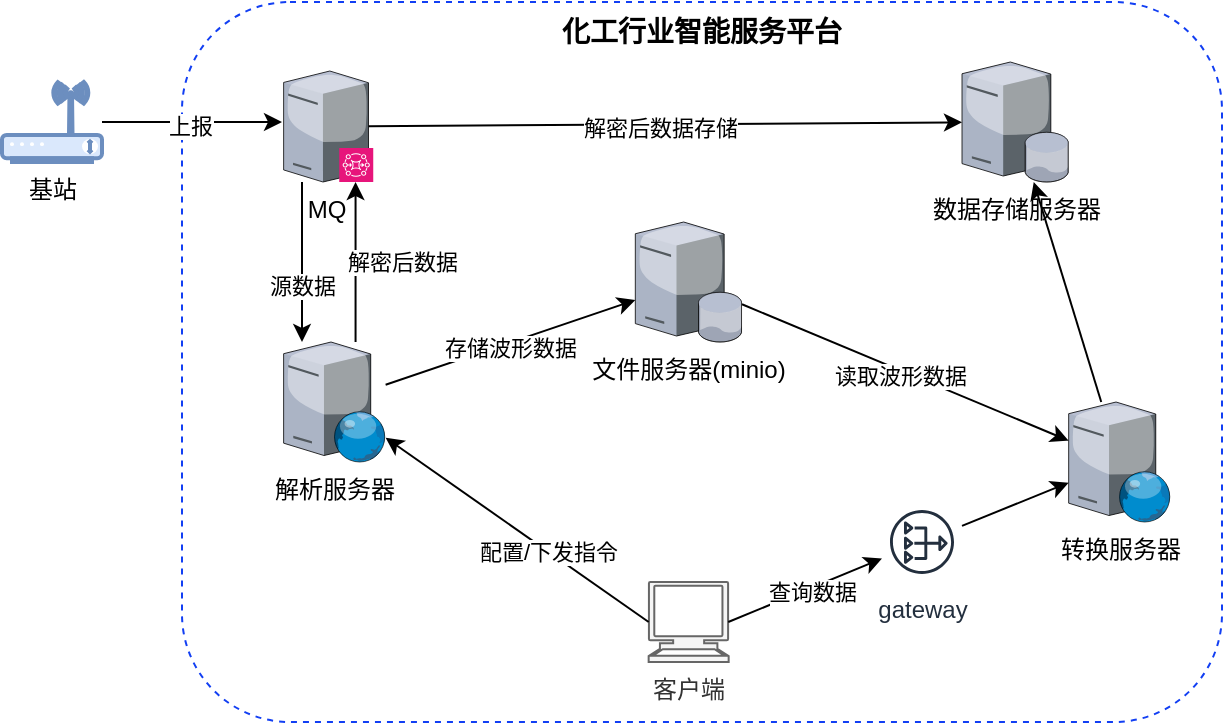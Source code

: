<mxfile version="24.7.10">
  <diagram id="a45cf8ec-cd66-6f27-3ac3-be6e809c9e4a" name="Page-1">
    <mxGraphModel dx="989" dy="514" grid="1" gridSize="10" guides="1" tooltips="1" connect="1" arrows="1" fold="1" page="1" pageScale="1" pageWidth="827" pageHeight="1169" background="none" math="0" shadow="0">
      <root>
        <mxCell id="0" />
        <mxCell id="1" parent="0" />
        <mxCell id="6WnOCgbHMjgOmCCpCp16-177" value="化工行业智能服务平台" style="rounded=1;whiteSpace=wrap;html=1;strokeColor=#123ff3;dashed=1;align=center;verticalAlign=top;fontSize=14;fontStyle=1" vertex="1" parent="1">
          <mxGeometry x="198" y="150" width="520" height="360" as="geometry" />
        </mxCell>
        <mxCell id="6WnOCgbHMjgOmCCpCp16-173" value="基站" style="verticalAlign=top;verticalLabelPosition=bottom;labelPosition=center;align=center;html=1;outlineConnect=0;gradientDirection=north;strokeWidth=2;shape=mxgraph.networks.wireless_modem;fillColor=#dae8fc;strokeColor=#6c8ebf;" vertex="1" parent="1">
          <mxGeometry x="108" y="190" width="50" height="40" as="geometry" />
        </mxCell>
        <mxCell id="6WnOCgbHMjgOmCCpCp16-180" value="MQ" style="verticalLabelPosition=bottom;sketch=0;aspect=fixed;html=1;verticalAlign=top;strokeColor=none;align=center;outlineConnect=0;shape=mxgraph.citrix.license_server;" vertex="1" parent="1">
          <mxGeometry x="248.81" y="184.5" width="42.44" height="55.5" as="geometry" />
        </mxCell>
        <mxCell id="6WnOCgbHMjgOmCCpCp16-175" value="" style="sketch=0;points=[[0,0,0],[0.25,0,0],[0.5,0,0],[0.75,0,0],[1,0,0],[0,1,0],[0.25,1,0],[0.5,1,0],[0.75,1,0],[1,1,0],[0,0.25,0],[0,0.5,0],[0,0.75,0],[1,0.25,0],[1,0.5,0],[1,0.75,0]];outlineConnect=0;fontColor=#232F3E;fillColor=#E7157B;strokeColor=#ffffff;dashed=0;verticalLabelPosition=bottom;verticalAlign=top;align=center;html=1;fontSize=12;fontStyle=0;aspect=fixed;shape=mxgraph.aws4.resourceIcon;resIcon=mxgraph.aws4.mq;movable=1;resizable=1;rotatable=1;deletable=1;editable=1;locked=0;connectable=1;" vertex="1" parent="1">
          <mxGeometry x="276.62" y="223" width="17" height="17" as="geometry" />
        </mxCell>
        <mxCell id="6WnOCgbHMjgOmCCpCp16-181" value="解析服务器" style="verticalLabelPosition=bottom;sketch=0;aspect=fixed;html=1;verticalAlign=top;strokeColor=none;align=center;outlineConnect=0;shape=mxgraph.citrix.web_server;" vertex="1" parent="1">
          <mxGeometry x="248.81" y="320" width="51" height="60" as="geometry" />
        </mxCell>
        <mxCell id="6WnOCgbHMjgOmCCpCp16-182" value="文件服务器(minio)" style="verticalLabelPosition=bottom;sketch=0;aspect=fixed;html=1;verticalAlign=top;strokeColor=none;align=center;outlineConnect=0;shape=mxgraph.citrix.database_server;" vertex="1" parent="1">
          <mxGeometry x="424.66" y="260" width="53.33" height="60" as="geometry" />
        </mxCell>
        <mxCell id="6WnOCgbHMjgOmCCpCp16-183" value="数据存储服务器" style="verticalLabelPosition=bottom;sketch=0;aspect=fixed;html=1;verticalAlign=top;strokeColor=none;align=center;outlineConnect=0;shape=mxgraph.citrix.database_server;" vertex="1" parent="1">
          <mxGeometry x="588" y="180" width="53.33" height="60" as="geometry" />
        </mxCell>
        <mxCell id="6WnOCgbHMjgOmCCpCp16-184" value="转换服务器" style="verticalLabelPosition=bottom;sketch=0;aspect=fixed;html=1;verticalAlign=top;strokeColor=none;align=center;outlineConnect=0;shape=mxgraph.citrix.web_server;" vertex="1" parent="1">
          <mxGeometry x="641.33" y="350" width="51" height="60" as="geometry" />
        </mxCell>
        <mxCell id="6WnOCgbHMjgOmCCpCp16-185" value="客户端" style="shape=mxgraph.signs.tech.computer;html=1;pointerEvents=1;fillColor=#f5f5f5;strokeColor=#666666;verticalLabelPosition=bottom;verticalAlign=top;align=center;fontColor=#333333;" vertex="1" parent="1">
          <mxGeometry x="431.33" y="440" width="40" height="40" as="geometry" />
        </mxCell>
        <mxCell id="6WnOCgbHMjgOmCCpCp16-186" value="" style="endArrow=classic;html=1;rounded=0;exitX=0;exitY=0.5;exitDx=0;exitDy=0;exitPerimeter=0;" edge="1" parent="1" source="6WnOCgbHMjgOmCCpCp16-185" target="6WnOCgbHMjgOmCCpCp16-181">
          <mxGeometry width="50" height="50" relative="1" as="geometry">
            <mxPoint x="248" y="340" as="sourcePoint" />
            <mxPoint x="298" y="290" as="targetPoint" />
          </mxGeometry>
        </mxCell>
        <mxCell id="6WnOCgbHMjgOmCCpCp16-188" value="配置/下发指令" style="edgeLabel;html=1;align=center;verticalAlign=middle;resizable=0;points=[];" vertex="1" connectable="0" parent="6WnOCgbHMjgOmCCpCp16-186">
          <mxGeometry x="-0.234" relative="1" as="geometry">
            <mxPoint as="offset" />
          </mxGeometry>
        </mxCell>
        <mxCell id="6WnOCgbHMjgOmCCpCp16-187" value="" style="endArrow=classic;html=1;rounded=0;exitX=0.995;exitY=0.5;exitDx=0;exitDy=0;exitPerimeter=0;" edge="1" parent="1" source="6WnOCgbHMjgOmCCpCp16-185" target="6WnOCgbHMjgOmCCpCp16-190">
          <mxGeometry width="50" height="50" relative="1" as="geometry">
            <mxPoint x="441" y="470" as="sourcePoint" />
            <mxPoint x="310" y="378" as="targetPoint" />
          </mxGeometry>
        </mxCell>
        <mxCell id="6WnOCgbHMjgOmCCpCp16-189" value="查询数据" style="edgeLabel;html=1;align=center;verticalAlign=middle;resizable=0;points=[];" vertex="1" connectable="0" parent="6WnOCgbHMjgOmCCpCp16-187">
          <mxGeometry x="0.058" y="-2" relative="1" as="geometry">
            <mxPoint as="offset" />
          </mxGeometry>
        </mxCell>
        <mxCell id="6WnOCgbHMjgOmCCpCp16-190" value="gateway" style="sketch=0;outlineConnect=0;fontColor=#232F3E;gradientColor=none;strokeColor=#232F3E;fillColor=#ffffff;dashed=0;verticalLabelPosition=bottom;verticalAlign=top;align=center;html=1;fontSize=12;fontStyle=0;aspect=fixed;shape=mxgraph.aws4.resourceIcon;resIcon=mxgraph.aws4.nat_gateway;" vertex="1" parent="1">
          <mxGeometry x="548" y="400" width="40" height="40" as="geometry" />
        </mxCell>
        <mxCell id="6WnOCgbHMjgOmCCpCp16-191" value="" style="endArrow=classic;html=1;rounded=0;" edge="1" parent="1" source="6WnOCgbHMjgOmCCpCp16-190" target="6WnOCgbHMjgOmCCpCp16-184">
          <mxGeometry width="50" height="50" relative="1" as="geometry">
            <mxPoint x="481" y="470" as="sourcePoint" />
            <mxPoint x="558" y="438" as="targetPoint" />
          </mxGeometry>
        </mxCell>
        <mxCell id="6WnOCgbHMjgOmCCpCp16-193" value="" style="endArrow=classic;html=1;rounded=0;" edge="1" parent="1" source="6WnOCgbHMjgOmCCpCp16-184" target="6WnOCgbHMjgOmCCpCp16-183">
          <mxGeometry width="50" height="50" relative="1" as="geometry">
            <mxPoint x="598" y="422" as="sourcePoint" />
            <mxPoint x="651" y="400" as="targetPoint" />
          </mxGeometry>
        </mxCell>
        <mxCell id="6WnOCgbHMjgOmCCpCp16-194" value="" style="endArrow=classic;html=1;rounded=0;" edge="1" parent="1" source="6WnOCgbHMjgOmCCpCp16-181" target="6WnOCgbHMjgOmCCpCp16-182">
          <mxGeometry width="50" height="50" relative="1" as="geometry">
            <mxPoint x="668" y="360" as="sourcePoint" />
            <mxPoint x="634" y="250" as="targetPoint" />
          </mxGeometry>
        </mxCell>
        <mxCell id="6WnOCgbHMjgOmCCpCp16-199" value="存储波形数据" style="edgeLabel;html=1;align=center;verticalAlign=middle;resizable=0;points=[];" vertex="1" connectable="0" parent="6WnOCgbHMjgOmCCpCp16-194">
          <mxGeometry x="-0.022" y="-2" relative="1" as="geometry">
            <mxPoint as="offset" />
          </mxGeometry>
        </mxCell>
        <mxCell id="6WnOCgbHMjgOmCCpCp16-195" value="" style="endArrow=classic;html=1;rounded=0;" edge="1" parent="1">
          <mxGeometry width="50" height="50" relative="1" as="geometry">
            <mxPoint x="258" y="240" as="sourcePoint" />
            <mxPoint x="258" y="320" as="targetPoint" />
          </mxGeometry>
        </mxCell>
        <mxCell id="6WnOCgbHMjgOmCCpCp16-197" value="源数据" style="edgeLabel;html=1;align=center;verticalAlign=middle;resizable=0;points=[];" vertex="1" connectable="0" parent="6WnOCgbHMjgOmCCpCp16-195">
          <mxGeometry x="0.288" relative="1" as="geometry">
            <mxPoint as="offset" />
          </mxGeometry>
        </mxCell>
        <mxCell id="6WnOCgbHMjgOmCCpCp16-196" value="" style="endArrow=classic;html=1;rounded=0;" edge="1" parent="1">
          <mxGeometry width="50" height="50" relative="1" as="geometry">
            <mxPoint x="284.78" y="320" as="sourcePoint" />
            <mxPoint x="284.78" y="240" as="targetPoint" />
          </mxGeometry>
        </mxCell>
        <mxCell id="6WnOCgbHMjgOmCCpCp16-198" value="解密后数据" style="edgeLabel;html=1;align=center;verticalAlign=middle;resizable=0;points=[];" vertex="1" connectable="0" parent="6WnOCgbHMjgOmCCpCp16-196">
          <mxGeometry x="-0.167" y="-3" relative="1" as="geometry">
            <mxPoint x="20" y="-7" as="offset" />
          </mxGeometry>
        </mxCell>
        <mxCell id="6WnOCgbHMjgOmCCpCp16-200" value="" style="endArrow=classic;html=1;rounded=0;" edge="1" parent="1" source="6WnOCgbHMjgOmCCpCp16-180" target="6WnOCgbHMjgOmCCpCp16-183">
          <mxGeometry width="50" height="50" relative="1" as="geometry">
            <mxPoint x="310" y="347" as="sourcePoint" />
            <mxPoint x="428" y="284" as="targetPoint" />
          </mxGeometry>
        </mxCell>
        <mxCell id="6WnOCgbHMjgOmCCpCp16-201" value="解密后数据存储" style="edgeLabel;html=1;align=center;verticalAlign=middle;resizable=0;points=[];" vertex="1" connectable="0" parent="6WnOCgbHMjgOmCCpCp16-200">
          <mxGeometry x="-0.022" y="-2" relative="1" as="geometry">
            <mxPoint as="offset" />
          </mxGeometry>
        </mxCell>
        <mxCell id="6WnOCgbHMjgOmCCpCp16-202" value="" style="endArrow=classic;html=1;rounded=0;" edge="1" parent="1" source="6WnOCgbHMjgOmCCpCp16-173">
          <mxGeometry width="50" height="50" relative="1" as="geometry">
            <mxPoint x="301" y="222" as="sourcePoint" />
            <mxPoint x="248" y="210" as="targetPoint" />
          </mxGeometry>
        </mxCell>
        <mxCell id="6WnOCgbHMjgOmCCpCp16-203" value="上报" style="edgeLabel;html=1;align=center;verticalAlign=middle;resizable=0;points=[];" vertex="1" connectable="0" parent="6WnOCgbHMjgOmCCpCp16-202">
          <mxGeometry x="-0.022" y="-2" relative="1" as="geometry">
            <mxPoint as="offset" />
          </mxGeometry>
        </mxCell>
        <mxCell id="6WnOCgbHMjgOmCCpCp16-204" value="" style="endArrow=classic;html=1;rounded=0;" edge="1" parent="1" source="6WnOCgbHMjgOmCCpCp16-182" target="6WnOCgbHMjgOmCCpCp16-184">
          <mxGeometry width="50" height="50" relative="1" as="geometry">
            <mxPoint x="310" y="351" as="sourcePoint" />
            <mxPoint x="435" y="309" as="targetPoint" />
          </mxGeometry>
        </mxCell>
        <mxCell id="6WnOCgbHMjgOmCCpCp16-205" value="读取波形数据" style="edgeLabel;html=1;align=center;verticalAlign=middle;resizable=0;points=[];" vertex="1" connectable="0" parent="6WnOCgbHMjgOmCCpCp16-204">
          <mxGeometry x="-0.022" y="-2" relative="1" as="geometry">
            <mxPoint as="offset" />
          </mxGeometry>
        </mxCell>
      </root>
    </mxGraphModel>
  </diagram>
</mxfile>
